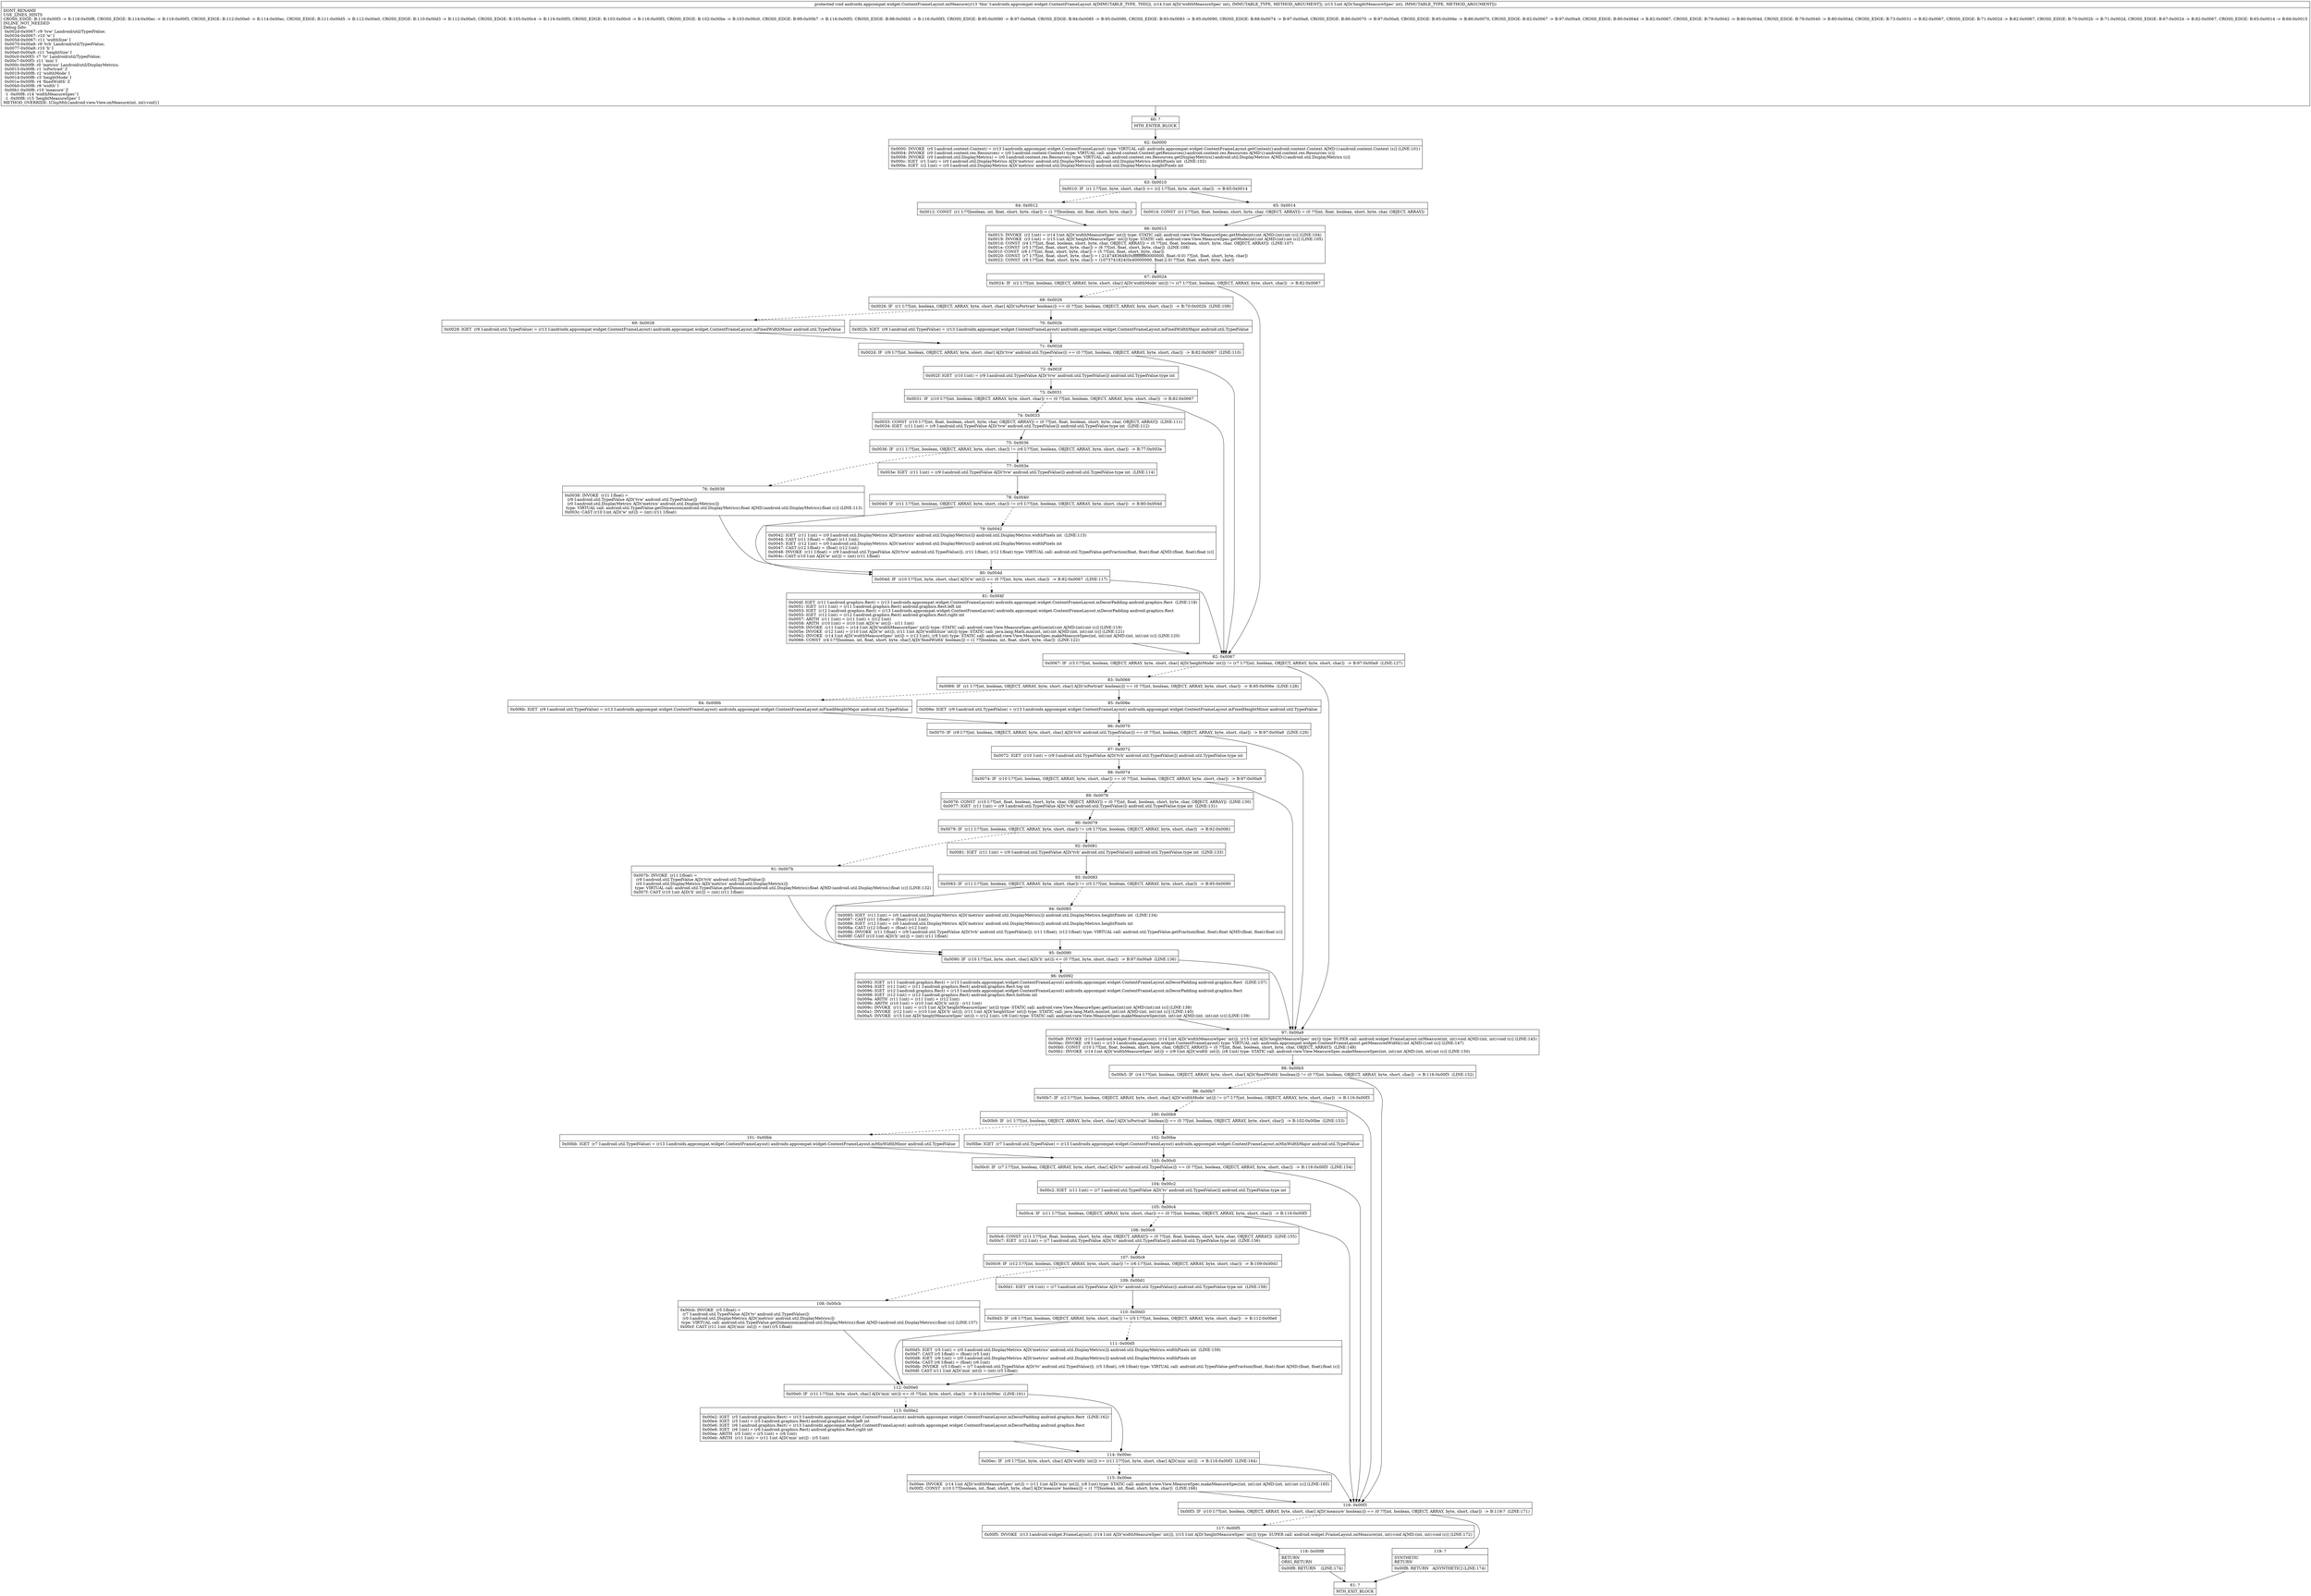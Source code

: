 digraph "CFG forandroidx.appcompat.widget.ContentFrameLayout.onMeasure(II)V" {
Node_60 [shape=record,label="{60\:\ ?|MTH_ENTER_BLOCK\l}"];
Node_62 [shape=record,label="{62\:\ 0x0000|0x0000: INVOKE  (r0 I:android.content.Context) = (r13 I:androidx.appcompat.widget.ContentFrameLayout) type: VIRTUAL call: androidx.appcompat.widget.ContentFrameLayout.getContext():android.content.Context A[MD:():android.content.Context (s)] (LINE:101)\l0x0004: INVOKE  (r0 I:android.content.res.Resources) = (r0 I:android.content.Context) type: VIRTUAL call: android.content.Context.getResources():android.content.res.Resources A[MD:():android.content.res.Resources (c)]\l0x0008: INVOKE  (r0 I:android.util.DisplayMetrics) = (r0 I:android.content.res.Resources) type: VIRTUAL call: android.content.res.Resources.getDisplayMetrics():android.util.DisplayMetrics A[MD:():android.util.DisplayMetrics (c)]\l0x000c: IGET  (r1 I:int) = (r0 I:android.util.DisplayMetrics A[D('metrics' android.util.DisplayMetrics)]) android.util.DisplayMetrics.widthPixels int  (LINE:102)\l0x000e: IGET  (r2 I:int) = (r0 I:android.util.DisplayMetrics A[D('metrics' android.util.DisplayMetrics)]) android.util.DisplayMetrics.heightPixels int \l}"];
Node_63 [shape=record,label="{63\:\ 0x0010|0x0010: IF  (r1 I:??[int, byte, short, char]) \>= (r2 I:??[int, byte, short, char])  \-\> B:65:0x0014 \l}"];
Node_64 [shape=record,label="{64\:\ 0x0012|0x0012: CONST  (r1 I:??[boolean, int, float, short, byte, char]) = (1 ??[boolean, int, float, short, byte, char]) \l}"];
Node_66 [shape=record,label="{66\:\ 0x0015|0x0015: INVOKE  (r2 I:int) = (r14 I:int A[D('widthMeasureSpec' int)]) type: STATIC call: android.view.View.MeasureSpec.getMode(int):int A[MD:(int):int (c)] (LINE:104)\l0x0019: INVOKE  (r3 I:int) = (r15 I:int A[D('heightMeasureSpec' int)]) type: STATIC call: android.view.View.MeasureSpec.getMode(int):int A[MD:(int):int (c)] (LINE:105)\l0x001d: CONST  (r4 I:??[int, float, boolean, short, byte, char, OBJECT, ARRAY]) = (0 ??[int, float, boolean, short, byte, char, OBJECT, ARRAY])  (LINE:107)\l0x001e: CONST  (r5 I:??[int, float, short, byte, char]) = (6 ??[int, float, short, byte, char])  (LINE:108)\l0x001f: CONST  (r6 I:??[int, float, short, byte, char]) = (5 ??[int, float, short, byte, char]) \l0x0020: CONST  (r7 I:??[int, float, short, byte, char]) = (\-2147483648(0xffffffff80000000, float:\-0.0) ??[int, float, short, byte, char]) \l0x0022: CONST  (r8 I:??[int, float, short, byte, char]) = (1073741824(0x40000000, float:2.0) ??[int, float, short, byte, char]) \l}"];
Node_67 [shape=record,label="{67\:\ 0x0024|0x0024: IF  (r2 I:??[int, boolean, OBJECT, ARRAY, byte, short, char] A[D('widthMode' int)]) != (r7 I:??[int, boolean, OBJECT, ARRAY, byte, short, char])  \-\> B:82:0x0067 \l}"];
Node_68 [shape=record,label="{68\:\ 0x0026|0x0026: IF  (r1 I:??[int, boolean, OBJECT, ARRAY, byte, short, char] A[D('isPortrait' boolean)]) == (0 ??[int, boolean, OBJECT, ARRAY, byte, short, char])  \-\> B:70:0x002b  (LINE:109)\l}"];
Node_69 [shape=record,label="{69\:\ 0x0028|0x0028: IGET  (r9 I:android.util.TypedValue) = (r13 I:androidx.appcompat.widget.ContentFrameLayout) androidx.appcompat.widget.ContentFrameLayout.mFixedWidthMinor android.util.TypedValue \l}"];
Node_71 [shape=record,label="{71\:\ 0x002d|0x002d: IF  (r9 I:??[int, boolean, OBJECT, ARRAY, byte, short, char] A[D('tvw' android.util.TypedValue)]) == (0 ??[int, boolean, OBJECT, ARRAY, byte, short, char])  \-\> B:82:0x0067  (LINE:110)\l}"];
Node_72 [shape=record,label="{72\:\ 0x002f|0x002f: IGET  (r10 I:int) = (r9 I:android.util.TypedValue A[D('tvw' android.util.TypedValue)]) android.util.TypedValue.type int \l}"];
Node_73 [shape=record,label="{73\:\ 0x0031|0x0031: IF  (r10 I:??[int, boolean, OBJECT, ARRAY, byte, short, char]) == (0 ??[int, boolean, OBJECT, ARRAY, byte, short, char])  \-\> B:82:0x0067 \l}"];
Node_74 [shape=record,label="{74\:\ 0x0033|0x0033: CONST  (r10 I:??[int, float, boolean, short, byte, char, OBJECT, ARRAY]) = (0 ??[int, float, boolean, short, byte, char, OBJECT, ARRAY])  (LINE:111)\l0x0034: IGET  (r11 I:int) = (r9 I:android.util.TypedValue A[D('tvw' android.util.TypedValue)]) android.util.TypedValue.type int  (LINE:112)\l}"];
Node_75 [shape=record,label="{75\:\ 0x0036|0x0036: IF  (r11 I:??[int, boolean, OBJECT, ARRAY, byte, short, char]) != (r6 I:??[int, boolean, OBJECT, ARRAY, byte, short, char])  \-\> B:77:0x003e \l}"];
Node_76 [shape=record,label="{76\:\ 0x0038|0x0038: INVOKE  (r11 I:float) = \l  (r9 I:android.util.TypedValue A[D('tvw' android.util.TypedValue)])\l  (r0 I:android.util.DisplayMetrics A[D('metrics' android.util.DisplayMetrics)])\l type: VIRTUAL call: android.util.TypedValue.getDimension(android.util.DisplayMetrics):float A[MD:(android.util.DisplayMetrics):float (c)] (LINE:113)\l0x003c: CAST (r10 I:int A[D('w' int)]) = (int) (r11 I:float) \l}"];
Node_80 [shape=record,label="{80\:\ 0x004d|0x004d: IF  (r10 I:??[int, byte, short, char] A[D('w' int)]) \<= (0 ??[int, byte, short, char])  \-\> B:82:0x0067  (LINE:117)\l}"];
Node_81 [shape=record,label="{81\:\ 0x004f|0x004f: IGET  (r11 I:android.graphics.Rect) = (r13 I:androidx.appcompat.widget.ContentFrameLayout) androidx.appcompat.widget.ContentFrameLayout.mDecorPadding android.graphics.Rect  (LINE:118)\l0x0051: IGET  (r11 I:int) = (r11 I:android.graphics.Rect) android.graphics.Rect.left int \l0x0053: IGET  (r12 I:android.graphics.Rect) = (r13 I:androidx.appcompat.widget.ContentFrameLayout) androidx.appcompat.widget.ContentFrameLayout.mDecorPadding android.graphics.Rect \l0x0055: IGET  (r12 I:int) = (r12 I:android.graphics.Rect) android.graphics.Rect.right int \l0x0057: ARITH  (r11 I:int) = (r11 I:int) + (r12 I:int) \l0x0058: ARITH  (r10 I:int) = (r10 I:int A[D('w' int)]) \- (r11 I:int) \l0x0059: INVOKE  (r11 I:int) = (r14 I:int A[D('widthMeasureSpec' int)]) type: STATIC call: android.view.View.MeasureSpec.getSize(int):int A[MD:(int):int (c)] (LINE:119)\l0x005e: INVOKE  (r12 I:int) = (r10 I:int A[D('w' int)]), (r11 I:int A[D('widthSize' int)]) type: STATIC call: java.lang.Math.min(int, int):int A[MD:(int, int):int (c)] (LINE:121)\l0x0062: INVOKE  (r14 I:int A[D('widthMeasureSpec' int)]) = (r12 I:int), (r8 I:int) type: STATIC call: android.view.View.MeasureSpec.makeMeasureSpec(int, int):int A[MD:(int, int):int (c)] (LINE:120)\l0x0066: CONST  (r4 I:??[boolean, int, float, short, byte, char] A[D('fixedWidth' boolean)]) = (1 ??[boolean, int, float, short, byte, char])  (LINE:122)\l}"];
Node_77 [shape=record,label="{77\:\ 0x003e|0x003e: IGET  (r11 I:int) = (r9 I:android.util.TypedValue A[D('tvw' android.util.TypedValue)]) android.util.TypedValue.type int  (LINE:114)\l}"];
Node_78 [shape=record,label="{78\:\ 0x0040|0x0040: IF  (r11 I:??[int, boolean, OBJECT, ARRAY, byte, short, char]) != (r5 I:??[int, boolean, OBJECT, ARRAY, byte, short, char])  \-\> B:80:0x004d \l}"];
Node_79 [shape=record,label="{79\:\ 0x0042|0x0042: IGET  (r11 I:int) = (r0 I:android.util.DisplayMetrics A[D('metrics' android.util.DisplayMetrics)]) android.util.DisplayMetrics.widthPixels int  (LINE:115)\l0x0044: CAST (r11 I:float) = (float) (r11 I:int) \l0x0045: IGET  (r12 I:int) = (r0 I:android.util.DisplayMetrics A[D('metrics' android.util.DisplayMetrics)]) android.util.DisplayMetrics.widthPixels int \l0x0047: CAST (r12 I:float) = (float) (r12 I:int) \l0x0048: INVOKE  (r11 I:float) = (r9 I:android.util.TypedValue A[D('tvw' android.util.TypedValue)]), (r11 I:float), (r12 I:float) type: VIRTUAL call: android.util.TypedValue.getFraction(float, float):float A[MD:(float, float):float (c)]\l0x004c: CAST (r10 I:int A[D('w' int)]) = (int) (r11 I:float) \l}"];
Node_70 [shape=record,label="{70\:\ 0x002b|0x002b: IGET  (r9 I:android.util.TypedValue) = (r13 I:androidx.appcompat.widget.ContentFrameLayout) androidx.appcompat.widget.ContentFrameLayout.mFixedWidthMajor android.util.TypedValue \l}"];
Node_82 [shape=record,label="{82\:\ 0x0067|0x0067: IF  (r3 I:??[int, boolean, OBJECT, ARRAY, byte, short, char] A[D('heightMode' int)]) != (r7 I:??[int, boolean, OBJECT, ARRAY, byte, short, char])  \-\> B:97:0x00a9  (LINE:127)\l}"];
Node_83 [shape=record,label="{83\:\ 0x0069|0x0069: IF  (r1 I:??[int, boolean, OBJECT, ARRAY, byte, short, char] A[D('isPortrait' boolean)]) == (0 ??[int, boolean, OBJECT, ARRAY, byte, short, char])  \-\> B:85:0x006e  (LINE:128)\l}"];
Node_84 [shape=record,label="{84\:\ 0x006b|0x006b: IGET  (r9 I:android.util.TypedValue) = (r13 I:androidx.appcompat.widget.ContentFrameLayout) androidx.appcompat.widget.ContentFrameLayout.mFixedHeightMajor android.util.TypedValue \l}"];
Node_86 [shape=record,label="{86\:\ 0x0070|0x0070: IF  (r9 I:??[int, boolean, OBJECT, ARRAY, byte, short, char] A[D('tvh' android.util.TypedValue)]) == (0 ??[int, boolean, OBJECT, ARRAY, byte, short, char])  \-\> B:97:0x00a9  (LINE:129)\l}"];
Node_87 [shape=record,label="{87\:\ 0x0072|0x0072: IGET  (r10 I:int) = (r9 I:android.util.TypedValue A[D('tvh' android.util.TypedValue)]) android.util.TypedValue.type int \l}"];
Node_88 [shape=record,label="{88\:\ 0x0074|0x0074: IF  (r10 I:??[int, boolean, OBJECT, ARRAY, byte, short, char]) == (0 ??[int, boolean, OBJECT, ARRAY, byte, short, char])  \-\> B:97:0x00a9 \l}"];
Node_89 [shape=record,label="{89\:\ 0x0076|0x0076: CONST  (r10 I:??[int, float, boolean, short, byte, char, OBJECT, ARRAY]) = (0 ??[int, float, boolean, short, byte, char, OBJECT, ARRAY])  (LINE:130)\l0x0077: IGET  (r11 I:int) = (r9 I:android.util.TypedValue A[D('tvh' android.util.TypedValue)]) android.util.TypedValue.type int  (LINE:131)\l}"];
Node_90 [shape=record,label="{90\:\ 0x0079|0x0079: IF  (r11 I:??[int, boolean, OBJECT, ARRAY, byte, short, char]) != (r6 I:??[int, boolean, OBJECT, ARRAY, byte, short, char])  \-\> B:92:0x0081 \l}"];
Node_91 [shape=record,label="{91\:\ 0x007b|0x007b: INVOKE  (r11 I:float) = \l  (r9 I:android.util.TypedValue A[D('tvh' android.util.TypedValue)])\l  (r0 I:android.util.DisplayMetrics A[D('metrics' android.util.DisplayMetrics)])\l type: VIRTUAL call: android.util.TypedValue.getDimension(android.util.DisplayMetrics):float A[MD:(android.util.DisplayMetrics):float (c)] (LINE:132)\l0x007f: CAST (r10 I:int A[D('h' int)]) = (int) (r11 I:float) \l}"];
Node_95 [shape=record,label="{95\:\ 0x0090|0x0090: IF  (r10 I:??[int, byte, short, char] A[D('h' int)]) \<= (0 ??[int, byte, short, char])  \-\> B:97:0x00a9  (LINE:136)\l}"];
Node_96 [shape=record,label="{96\:\ 0x0092|0x0092: IGET  (r11 I:android.graphics.Rect) = (r13 I:androidx.appcompat.widget.ContentFrameLayout) androidx.appcompat.widget.ContentFrameLayout.mDecorPadding android.graphics.Rect  (LINE:137)\l0x0094: IGET  (r11 I:int) = (r11 I:android.graphics.Rect) android.graphics.Rect.top int \l0x0096: IGET  (r12 I:android.graphics.Rect) = (r13 I:androidx.appcompat.widget.ContentFrameLayout) androidx.appcompat.widget.ContentFrameLayout.mDecorPadding android.graphics.Rect \l0x0098: IGET  (r12 I:int) = (r12 I:android.graphics.Rect) android.graphics.Rect.bottom int \l0x009a: ARITH  (r11 I:int) = (r11 I:int) + (r12 I:int) \l0x009b: ARITH  (r10 I:int) = (r10 I:int A[D('h' int)]) \- (r11 I:int) \l0x009c: INVOKE  (r11 I:int) = (r15 I:int A[D('heightMeasureSpec' int)]) type: STATIC call: android.view.View.MeasureSpec.getSize(int):int A[MD:(int):int (c)] (LINE:138)\l0x00a1: INVOKE  (r12 I:int) = (r10 I:int A[D('h' int)]), (r11 I:int A[D('heightSize' int)]) type: STATIC call: java.lang.Math.min(int, int):int A[MD:(int, int):int (c)] (LINE:140)\l0x00a5: INVOKE  (r15 I:int A[D('heightMeasureSpec' int)]) = (r12 I:int), (r8 I:int) type: STATIC call: android.view.View.MeasureSpec.makeMeasureSpec(int, int):int A[MD:(int, int):int (c)] (LINE:139)\l}"];
Node_92 [shape=record,label="{92\:\ 0x0081|0x0081: IGET  (r11 I:int) = (r9 I:android.util.TypedValue A[D('tvh' android.util.TypedValue)]) android.util.TypedValue.type int  (LINE:133)\l}"];
Node_93 [shape=record,label="{93\:\ 0x0083|0x0083: IF  (r11 I:??[int, boolean, OBJECT, ARRAY, byte, short, char]) != (r5 I:??[int, boolean, OBJECT, ARRAY, byte, short, char])  \-\> B:95:0x0090 \l}"];
Node_94 [shape=record,label="{94\:\ 0x0085|0x0085: IGET  (r11 I:int) = (r0 I:android.util.DisplayMetrics A[D('metrics' android.util.DisplayMetrics)]) android.util.DisplayMetrics.heightPixels int  (LINE:134)\l0x0087: CAST (r11 I:float) = (float) (r11 I:int) \l0x0088: IGET  (r12 I:int) = (r0 I:android.util.DisplayMetrics A[D('metrics' android.util.DisplayMetrics)]) android.util.DisplayMetrics.heightPixels int \l0x008a: CAST (r12 I:float) = (float) (r12 I:int) \l0x008b: INVOKE  (r11 I:float) = (r9 I:android.util.TypedValue A[D('tvh' android.util.TypedValue)]), (r11 I:float), (r12 I:float) type: VIRTUAL call: android.util.TypedValue.getFraction(float, float):float A[MD:(float, float):float (c)]\l0x008f: CAST (r10 I:int A[D('h' int)]) = (int) (r11 I:float) \l}"];
Node_85 [shape=record,label="{85\:\ 0x006e|0x006e: IGET  (r9 I:android.util.TypedValue) = (r13 I:androidx.appcompat.widget.ContentFrameLayout) androidx.appcompat.widget.ContentFrameLayout.mFixedHeightMinor android.util.TypedValue \l}"];
Node_97 [shape=record,label="{97\:\ 0x00a9|0x00a9: INVOKE  (r13 I:android.widget.FrameLayout), (r14 I:int A[D('widthMeasureSpec' int)]), (r15 I:int A[D('heightMeasureSpec' int)]) type: SUPER call: android.widget.FrameLayout.onMeasure(int, int):void A[MD:(int, int):void (c)] (LINE:145)\l0x00ac: INVOKE  (r9 I:int) = (r13 I:androidx.appcompat.widget.ContentFrameLayout) type: VIRTUAL call: androidx.appcompat.widget.ContentFrameLayout.getMeasuredWidth():int A[MD:():int (s)] (LINE:147)\l0x00b0: CONST  (r10 I:??[int, float, boolean, short, byte, char, OBJECT, ARRAY]) = (0 ??[int, float, boolean, short, byte, char, OBJECT, ARRAY])  (LINE:148)\l0x00b1: INVOKE  (r14 I:int A[D('widthMeasureSpec' int)]) = (r9 I:int A[D('width' int)]), (r8 I:int) type: STATIC call: android.view.View.MeasureSpec.makeMeasureSpec(int, int):int A[MD:(int, int):int (c)] (LINE:150)\l}"];
Node_98 [shape=record,label="{98\:\ 0x00b5|0x00b5: IF  (r4 I:??[int, boolean, OBJECT, ARRAY, byte, short, char] A[D('fixedWidth' boolean)]) != (0 ??[int, boolean, OBJECT, ARRAY, byte, short, char])  \-\> B:116:0x00f3  (LINE:152)\l}"];
Node_99 [shape=record,label="{99\:\ 0x00b7|0x00b7: IF  (r2 I:??[int, boolean, OBJECT, ARRAY, byte, short, char] A[D('widthMode' int)]) != (r7 I:??[int, boolean, OBJECT, ARRAY, byte, short, char])  \-\> B:116:0x00f3 \l}"];
Node_100 [shape=record,label="{100\:\ 0x00b9|0x00b9: IF  (r1 I:??[int, boolean, OBJECT, ARRAY, byte, short, char] A[D('isPortrait' boolean)]) == (0 ??[int, boolean, OBJECT, ARRAY, byte, short, char])  \-\> B:102:0x00be  (LINE:153)\l}"];
Node_101 [shape=record,label="{101\:\ 0x00bb|0x00bb: IGET  (r7 I:android.util.TypedValue) = (r13 I:androidx.appcompat.widget.ContentFrameLayout) androidx.appcompat.widget.ContentFrameLayout.mMinWidthMinor android.util.TypedValue \l}"];
Node_103 [shape=record,label="{103\:\ 0x00c0|0x00c0: IF  (r7 I:??[int, boolean, OBJECT, ARRAY, byte, short, char] A[D('tv' android.util.TypedValue)]) == (0 ??[int, boolean, OBJECT, ARRAY, byte, short, char])  \-\> B:116:0x00f3  (LINE:154)\l}"];
Node_104 [shape=record,label="{104\:\ 0x00c2|0x00c2: IGET  (r11 I:int) = (r7 I:android.util.TypedValue A[D('tv' android.util.TypedValue)]) android.util.TypedValue.type int \l}"];
Node_105 [shape=record,label="{105\:\ 0x00c4|0x00c4: IF  (r11 I:??[int, boolean, OBJECT, ARRAY, byte, short, char]) == (0 ??[int, boolean, OBJECT, ARRAY, byte, short, char])  \-\> B:116:0x00f3 \l}"];
Node_106 [shape=record,label="{106\:\ 0x00c6|0x00c6: CONST  (r11 I:??[int, float, boolean, short, byte, char, OBJECT, ARRAY]) = (0 ??[int, float, boolean, short, byte, char, OBJECT, ARRAY])  (LINE:155)\l0x00c7: IGET  (r12 I:int) = (r7 I:android.util.TypedValue A[D('tv' android.util.TypedValue)]) android.util.TypedValue.type int  (LINE:156)\l}"];
Node_107 [shape=record,label="{107\:\ 0x00c9|0x00c9: IF  (r12 I:??[int, boolean, OBJECT, ARRAY, byte, short, char]) != (r6 I:??[int, boolean, OBJECT, ARRAY, byte, short, char])  \-\> B:109:0x00d1 \l}"];
Node_108 [shape=record,label="{108\:\ 0x00cb|0x00cb: INVOKE  (r5 I:float) = \l  (r7 I:android.util.TypedValue A[D('tv' android.util.TypedValue)])\l  (r0 I:android.util.DisplayMetrics A[D('metrics' android.util.DisplayMetrics)])\l type: VIRTUAL call: android.util.TypedValue.getDimension(android.util.DisplayMetrics):float A[MD:(android.util.DisplayMetrics):float (c)] (LINE:157)\l0x00cf: CAST (r11 I:int A[D('min' int)]) = (int) (r5 I:float) \l}"];
Node_112 [shape=record,label="{112\:\ 0x00e0|0x00e0: IF  (r11 I:??[int, byte, short, char] A[D('min' int)]) \<= (0 ??[int, byte, short, char])  \-\> B:114:0x00ec  (LINE:161)\l}"];
Node_113 [shape=record,label="{113\:\ 0x00e2|0x00e2: IGET  (r5 I:android.graphics.Rect) = (r13 I:androidx.appcompat.widget.ContentFrameLayout) androidx.appcompat.widget.ContentFrameLayout.mDecorPadding android.graphics.Rect  (LINE:162)\l0x00e4: IGET  (r5 I:int) = (r5 I:android.graphics.Rect) android.graphics.Rect.left int \l0x00e6: IGET  (r6 I:android.graphics.Rect) = (r13 I:androidx.appcompat.widget.ContentFrameLayout) androidx.appcompat.widget.ContentFrameLayout.mDecorPadding android.graphics.Rect \l0x00e8: IGET  (r6 I:int) = (r6 I:android.graphics.Rect) android.graphics.Rect.right int \l0x00ea: ARITH  (r5 I:int) = (r5 I:int) + (r6 I:int) \l0x00eb: ARITH  (r11 I:int) = (r11 I:int A[D('min' int)]) \- (r5 I:int) \l}"];
Node_114 [shape=record,label="{114\:\ 0x00ec|0x00ec: IF  (r9 I:??[int, byte, short, char] A[D('width' int)]) \>= (r11 I:??[int, byte, short, char] A[D('min' int)])  \-\> B:116:0x00f3  (LINE:164)\l}"];
Node_115 [shape=record,label="{115\:\ 0x00ee|0x00ee: INVOKE  (r14 I:int A[D('widthMeasureSpec' int)]) = (r11 I:int A[D('min' int)]), (r8 I:int) type: STATIC call: android.view.View.MeasureSpec.makeMeasureSpec(int, int):int A[MD:(int, int):int (c)] (LINE:165)\l0x00f2: CONST  (r10 I:??[boolean, int, float, short, byte, char] A[D('measure' boolean)]) = (1 ??[boolean, int, float, short, byte, char])  (LINE:166)\l}"];
Node_109 [shape=record,label="{109\:\ 0x00d1|0x00d1: IGET  (r6 I:int) = (r7 I:android.util.TypedValue A[D('tv' android.util.TypedValue)]) android.util.TypedValue.type int  (LINE:158)\l}"];
Node_110 [shape=record,label="{110\:\ 0x00d3|0x00d3: IF  (r6 I:??[int, boolean, OBJECT, ARRAY, byte, short, char]) != (r5 I:??[int, boolean, OBJECT, ARRAY, byte, short, char])  \-\> B:112:0x00e0 \l}"];
Node_111 [shape=record,label="{111\:\ 0x00d5|0x00d5: IGET  (r5 I:int) = (r0 I:android.util.DisplayMetrics A[D('metrics' android.util.DisplayMetrics)]) android.util.DisplayMetrics.widthPixels int  (LINE:159)\l0x00d7: CAST (r5 I:float) = (float) (r5 I:int) \l0x00d8: IGET  (r6 I:int) = (r0 I:android.util.DisplayMetrics A[D('metrics' android.util.DisplayMetrics)]) android.util.DisplayMetrics.widthPixels int \l0x00da: CAST (r6 I:float) = (float) (r6 I:int) \l0x00db: INVOKE  (r5 I:float) = (r7 I:android.util.TypedValue A[D('tv' android.util.TypedValue)]), (r5 I:float), (r6 I:float) type: VIRTUAL call: android.util.TypedValue.getFraction(float, float):float A[MD:(float, float):float (c)]\l0x00df: CAST (r11 I:int A[D('min' int)]) = (int) (r5 I:float) \l}"];
Node_102 [shape=record,label="{102\:\ 0x00be|0x00be: IGET  (r7 I:android.util.TypedValue) = (r13 I:androidx.appcompat.widget.ContentFrameLayout) androidx.appcompat.widget.ContentFrameLayout.mMinWidthMajor android.util.TypedValue \l}"];
Node_116 [shape=record,label="{116\:\ 0x00f3|0x00f3: IF  (r10 I:??[int, boolean, OBJECT, ARRAY, byte, short, char] A[D('measure' boolean)]) == (0 ??[int, boolean, OBJECT, ARRAY, byte, short, char])  \-\> B:119:?  (LINE:171)\l}"];
Node_117 [shape=record,label="{117\:\ 0x00f5|0x00f5: INVOKE  (r13 I:android.widget.FrameLayout), (r14 I:int A[D('widthMeasureSpec' int)]), (r15 I:int A[D('heightMeasureSpec' int)]) type: SUPER call: android.widget.FrameLayout.onMeasure(int, int):void A[MD:(int, int):void (c)] (LINE:172)\l}"];
Node_118 [shape=record,label="{118\:\ 0x00f8|RETURN\lORIG_RETURN\l|0x00f8: RETURN    (LINE:174)\l}"];
Node_61 [shape=record,label="{61\:\ ?|MTH_EXIT_BLOCK\l}"];
Node_119 [shape=record,label="{119\:\ ?|SYNTHETIC\lRETURN\l|0x00f8: RETURN   A[SYNTHETIC] (LINE:174)\l}"];
Node_65 [shape=record,label="{65\:\ 0x0014|0x0014: CONST  (r1 I:??[int, float, boolean, short, byte, char, OBJECT, ARRAY]) = (0 ??[int, float, boolean, short, byte, char, OBJECT, ARRAY]) \l}"];
MethodNode[shape=record,label="{protected void androidx.appcompat.widget.ContentFrameLayout.onMeasure((r13 'this' I:androidx.appcompat.widget.ContentFrameLayout A[IMMUTABLE_TYPE, THIS]), (r14 I:int A[D('widthMeasureSpec' int), IMMUTABLE_TYPE, METHOD_ARGUMENT]), (r15 I:int A[D('heightMeasureSpec' int), IMMUTABLE_TYPE, METHOD_ARGUMENT]))  | DONT_RENAME\lUSE_LINES_HINTS\lCROSS_EDGE: B:116:0x00f3 \-\> B:118:0x00f8, CROSS_EDGE: B:114:0x00ec \-\> B:116:0x00f3, CROSS_EDGE: B:112:0x00e0 \-\> B:114:0x00ec, CROSS_EDGE: B:111:0x00d5 \-\> B:112:0x00e0, CROSS_EDGE: B:110:0x00d3 \-\> B:112:0x00e0, CROSS_EDGE: B:105:0x00c4 \-\> B:116:0x00f3, CROSS_EDGE: B:103:0x00c0 \-\> B:116:0x00f3, CROSS_EDGE: B:102:0x00be \-\> B:103:0x00c0, CROSS_EDGE: B:99:0x00b7 \-\> B:116:0x00f3, CROSS_EDGE: B:98:0x00b5 \-\> B:116:0x00f3, CROSS_EDGE: B:95:0x0090 \-\> B:97:0x00a9, CROSS_EDGE: B:94:0x0085 \-\> B:95:0x0090, CROSS_EDGE: B:93:0x0083 \-\> B:95:0x0090, CROSS_EDGE: B:88:0x0074 \-\> B:97:0x00a9, CROSS_EDGE: B:86:0x0070 \-\> B:97:0x00a9, CROSS_EDGE: B:85:0x006e \-\> B:86:0x0070, CROSS_EDGE: B:82:0x0067 \-\> B:97:0x00a9, CROSS_EDGE: B:80:0x004d \-\> B:82:0x0067, CROSS_EDGE: B:79:0x0042 \-\> B:80:0x004d, CROSS_EDGE: B:78:0x0040 \-\> B:80:0x004d, CROSS_EDGE: B:73:0x0031 \-\> B:82:0x0067, CROSS_EDGE: B:71:0x002d \-\> B:82:0x0067, CROSS_EDGE: B:70:0x002b \-\> B:71:0x002d, CROSS_EDGE: B:67:0x0024 \-\> B:82:0x0067, CROSS_EDGE: B:65:0x0014 \-\> B:66:0x0015\lINLINE_NOT_NEEDED\lDebug Info:\l  0x002d\-0x0067: r9 'tvw' Landroid\/util\/TypedValue;\l  0x0034\-0x0067: r10 'w' I\l  0x005d\-0x0067: r11 'widthSize' I\l  0x0070\-0x00a9: r9 'tvh' Landroid\/util\/TypedValue;\l  0x0077\-0x00a9: r10 'h' I\l  0x00a0\-0x00a9: r11 'heightSize' I\l  0x00c0\-0x00f3: r7 'tv' Landroid\/util\/TypedValue;\l  0x00c7\-0x00f3: r11 'min' I\l  0x000c\-0x00f8: r0 'metrics' Landroid\/util\/DisplayMetrics;\l  0x0015\-0x00f8: r1 'isPortrait' Z\l  0x0019\-0x00f8: r2 'widthMode' I\l  0x001d\-0x00f8: r3 'heightMode' I\l  0x001e\-0x00f8: r4 'fixedWidth' Z\l  0x00b0\-0x00f8: r9 'width' I\l  0x00b1\-0x00f8: r10 'measure' Z\l  \-1 \-0x00f8: r14 'widthMeasureSpec' I\l  \-1 \-0x00f8: r15 'heightMeasureSpec' I\lMETHOD_OVERRIDE: [ClspMth\{android.view.View.onMeasure(int, int):void\}]\l}"];
MethodNode -> Node_60;Node_60 -> Node_62;
Node_62 -> Node_63;
Node_63 -> Node_64[style=dashed];
Node_63 -> Node_65;
Node_64 -> Node_66;
Node_66 -> Node_67;
Node_67 -> Node_68[style=dashed];
Node_67 -> Node_82;
Node_68 -> Node_69[style=dashed];
Node_68 -> Node_70;
Node_69 -> Node_71;
Node_71 -> Node_72[style=dashed];
Node_71 -> Node_82;
Node_72 -> Node_73;
Node_73 -> Node_74[style=dashed];
Node_73 -> Node_82;
Node_74 -> Node_75;
Node_75 -> Node_76[style=dashed];
Node_75 -> Node_77;
Node_76 -> Node_80;
Node_80 -> Node_81[style=dashed];
Node_80 -> Node_82;
Node_81 -> Node_82;
Node_77 -> Node_78;
Node_78 -> Node_79[style=dashed];
Node_78 -> Node_80;
Node_79 -> Node_80;
Node_70 -> Node_71;
Node_82 -> Node_83[style=dashed];
Node_82 -> Node_97;
Node_83 -> Node_84[style=dashed];
Node_83 -> Node_85;
Node_84 -> Node_86;
Node_86 -> Node_87[style=dashed];
Node_86 -> Node_97;
Node_87 -> Node_88;
Node_88 -> Node_89[style=dashed];
Node_88 -> Node_97;
Node_89 -> Node_90;
Node_90 -> Node_91[style=dashed];
Node_90 -> Node_92;
Node_91 -> Node_95;
Node_95 -> Node_96[style=dashed];
Node_95 -> Node_97;
Node_96 -> Node_97;
Node_92 -> Node_93;
Node_93 -> Node_94[style=dashed];
Node_93 -> Node_95;
Node_94 -> Node_95;
Node_85 -> Node_86;
Node_97 -> Node_98;
Node_98 -> Node_99[style=dashed];
Node_98 -> Node_116;
Node_99 -> Node_100[style=dashed];
Node_99 -> Node_116;
Node_100 -> Node_101[style=dashed];
Node_100 -> Node_102;
Node_101 -> Node_103;
Node_103 -> Node_104[style=dashed];
Node_103 -> Node_116;
Node_104 -> Node_105;
Node_105 -> Node_106[style=dashed];
Node_105 -> Node_116;
Node_106 -> Node_107;
Node_107 -> Node_108[style=dashed];
Node_107 -> Node_109;
Node_108 -> Node_112;
Node_112 -> Node_113[style=dashed];
Node_112 -> Node_114;
Node_113 -> Node_114;
Node_114 -> Node_115[style=dashed];
Node_114 -> Node_116;
Node_115 -> Node_116;
Node_109 -> Node_110;
Node_110 -> Node_111[style=dashed];
Node_110 -> Node_112;
Node_111 -> Node_112;
Node_102 -> Node_103;
Node_116 -> Node_117[style=dashed];
Node_116 -> Node_119;
Node_117 -> Node_118;
Node_118 -> Node_61;
Node_119 -> Node_61;
Node_65 -> Node_66;
}

